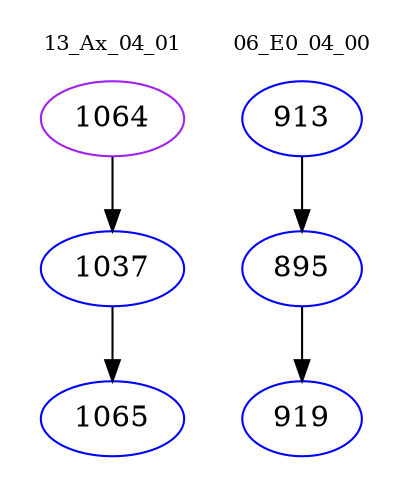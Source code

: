 digraph{
subgraph cluster_0 {
color = white
label = "13_Ax_04_01";
fontsize=10;
T0_1064 [label="1064", color="purple"]
T0_1064 -> T0_1037 [color="black"]
T0_1037 [label="1037", color="blue"]
T0_1037 -> T0_1065 [color="black"]
T0_1065 [label="1065", color="blue"]
}
subgraph cluster_1 {
color = white
label = "06_E0_04_00";
fontsize=10;
T1_913 [label="913", color="blue"]
T1_913 -> T1_895 [color="black"]
T1_895 [label="895", color="blue"]
T1_895 -> T1_919 [color="black"]
T1_919 [label="919", color="blue"]
}
}
